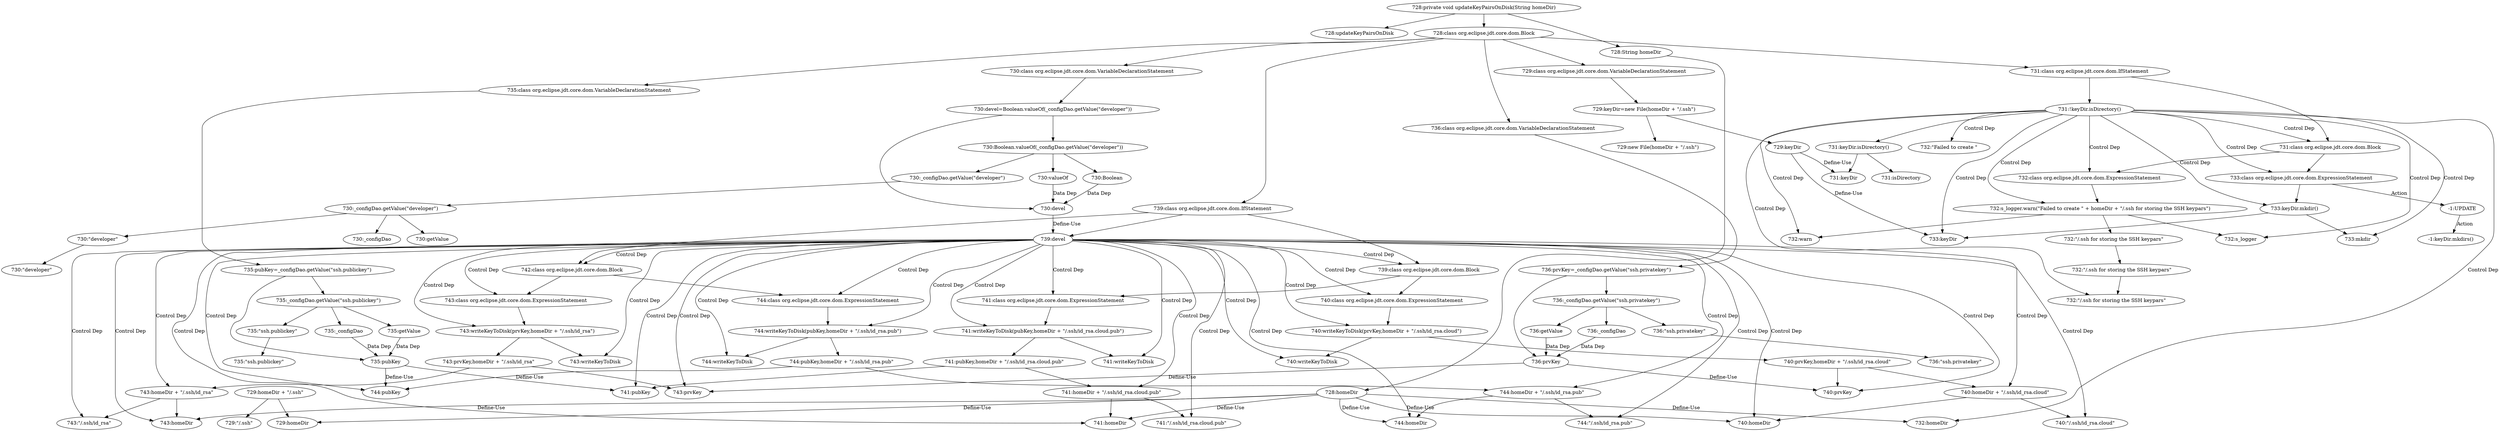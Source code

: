 digraph "ConfigurationServerImpl.updateKeyPairsOnDisk#?,String" {
0 [label="728:updateKeyPairsOnDisk" shape=ellipse]
1 [label="728:homeDir" shape=ellipse]
2 [label="728:String homeDir" shape=ellipse]
3 [label="729:keyDir" shape=ellipse]
4 [label="729:homeDir" shape=ellipse]
5 [label="729:\"/.ssh\"" shape=ellipse]
6 [label="729:homeDir + \"/.ssh\"" shape=ellipse]
7 [label="729:new File(homeDir + \"/.ssh\")" shape=ellipse]
8 [label="729:keyDir=new File(homeDir + \"/.ssh\")" shape=ellipse]
9 [label="729:class org.eclipse.jdt.core.dom.VariableDeclarationStatement" shape=ellipse]
10 [label="730:devel" shape=ellipse]
11 [label="730:Boolean" shape=ellipse]
12 [label="730:valueOf" shape=ellipse]
13 [label="730:_configDao" shape=ellipse]
14 [label="730:getValue" shape=ellipse]
15 [label="730:\"developer\"" shape=ellipse]
16 [label="730:\"developer\"" shape=ellipse]
17 [label="730:_configDao.getValue(\"developer\")" shape=ellipse]
18 [label="730:_configDao.getValue(\"developer\")" shape=ellipse]
19 [label="730:Boolean.valueOf(_configDao.getValue(\"developer\"))" shape=ellipse]
20 [label="730:devel=Boolean.valueOf(_configDao.getValue(\"developer\"))" shape=ellipse]
21 [label="730:class org.eclipse.jdt.core.dom.VariableDeclarationStatement" shape=ellipse]
22 [label="731:keyDir" shape=ellipse]
23 [label="731:isDirectory" shape=ellipse]
24 [label="731:keyDir.isDirectory()" shape=ellipse]
25 [label="731:!keyDir.isDirectory()" shape=ellipse]
26 [label="732:s_logger" shape=ellipse]
27 [label="732:warn" shape=ellipse]
28 [label="732:\"Failed to create \"" shape=ellipse]
29 [label="732:homeDir" shape=ellipse]
30 [label="732:\"/.ssh for storing the SSH keypars\"" shape=ellipse]
31 [label="732:\"/.ssh for storing the SSH keypars\"" shape=ellipse]
32 [label="732:\"/.ssh for storing the SSH keypars\"" shape=ellipse]
33 [label="732:s_logger.warn(\"Failed to create \" + homeDir + \"/.ssh for storing the SSH keypars\")" shape=ellipse]
34 [label="732:class org.eclipse.jdt.core.dom.ExpressionStatement" shape=ellipse]
35 [label="733:keyDir" shape=ellipse]
36 [label="733:mkdir" shape=ellipse]
37 [label="733:keyDir.mkdir()" shape=ellipse]
38 [label="733:class org.eclipse.jdt.core.dom.ExpressionStatement" shape=ellipse]
39 [label="731:class org.eclipse.jdt.core.dom.Block" shape=ellipse]
40 [label="731:class org.eclipse.jdt.core.dom.IfStatement" shape=ellipse]
41 [label="735:pubKey" shape=ellipse]
42 [label="735:_configDao" shape=ellipse]
43 [label="735:getValue" shape=ellipse]
44 [label="735:\"ssh.publickey\"" shape=ellipse]
45 [label="735:\"ssh.publickey\"" shape=ellipse]
46 [label="735:_configDao.getValue(\"ssh.publickey\")" shape=ellipse]
47 [label="735:pubKey=_configDao.getValue(\"ssh.publickey\")" shape=ellipse]
48 [label="735:class org.eclipse.jdt.core.dom.VariableDeclarationStatement" shape=ellipse]
49 [label="736:prvKey" shape=ellipse]
50 [label="736:_configDao" shape=ellipse]
51 [label="736:getValue" shape=ellipse]
52 [label="736:\"ssh.privatekey\"" shape=ellipse]
53 [label="736:\"ssh.privatekey\"" shape=ellipse]
54 [label="736:_configDao.getValue(\"ssh.privatekey\")" shape=ellipse]
55 [label="736:prvKey=_configDao.getValue(\"ssh.privatekey\")" shape=ellipse]
56 [label="736:class org.eclipse.jdt.core.dom.VariableDeclarationStatement" shape=ellipse]
57 [label="739:devel" shape=ellipse]
58 [label="740:writeKeyToDisk" shape=ellipse]
59 [label="740:prvKey" shape=ellipse]
60 [label="740:homeDir" shape=ellipse]
61 [label="740:\"/.ssh/id_rsa.cloud\"" shape=ellipse]
62 [label="740:homeDir + \"/.ssh/id_rsa.cloud\"" shape=ellipse]
63 [label="740:prvKey,homeDir + \"/.ssh/id_rsa.cloud\"" shape=ellipse]
64 [label="740:writeKeyToDisk(prvKey,homeDir + \"/.ssh/id_rsa.cloud\")" shape=ellipse]
65 [label="740:class org.eclipse.jdt.core.dom.ExpressionStatement" shape=ellipse]
66 [label="741:writeKeyToDisk" shape=ellipse]
67 [label="741:pubKey" shape=ellipse]
68 [label="741:homeDir" shape=ellipse]
69 [label="741:\"/.ssh/id_rsa.cloud.pub\"" shape=ellipse]
70 [label="741:homeDir + \"/.ssh/id_rsa.cloud.pub\"" shape=ellipse]
71 [label="741:pubKey,homeDir + \"/.ssh/id_rsa.cloud.pub\"" shape=ellipse]
72 [label="741:writeKeyToDisk(pubKey,homeDir + \"/.ssh/id_rsa.cloud.pub\")" shape=ellipse]
73 [label="741:class org.eclipse.jdt.core.dom.ExpressionStatement" shape=ellipse]
74 [label="739:class org.eclipse.jdt.core.dom.Block" shape=ellipse]
75 [label="743:writeKeyToDisk" shape=ellipse]
76 [label="743:prvKey" shape=ellipse]
77 [label="743:homeDir" shape=ellipse]
78 [label="743:\"/.ssh/id_rsa\"" shape=ellipse]
79 [label="743:homeDir + \"/.ssh/id_rsa\"" shape=ellipse]
80 [label="743:prvKey,homeDir + \"/.ssh/id_rsa\"" shape=ellipse]
81 [label="743:writeKeyToDisk(prvKey,homeDir + \"/.ssh/id_rsa\")" shape=ellipse]
82 [label="743:class org.eclipse.jdt.core.dom.ExpressionStatement" shape=ellipse]
83 [label="744:writeKeyToDisk" shape=ellipse]
84 [label="744:pubKey" shape=ellipse]
85 [label="744:homeDir" shape=ellipse]
86 [label="744:\"/.ssh/id_rsa.pub\"" shape=ellipse]
87 [label="744:homeDir + \"/.ssh/id_rsa.pub\"" shape=ellipse]
88 [label="744:pubKey,homeDir + \"/.ssh/id_rsa.pub\"" shape=ellipse]
89 [label="744:writeKeyToDisk(pubKey,homeDir + \"/.ssh/id_rsa.pub\")" shape=ellipse]
90 [label="744:class org.eclipse.jdt.core.dom.ExpressionStatement" shape=ellipse]
91 [label="742:class org.eclipse.jdt.core.dom.Block" shape=ellipse]
92 [label="739:class org.eclipse.jdt.core.dom.IfStatement" shape=ellipse]
93 [label="728:class org.eclipse.jdt.core.dom.Block" shape=ellipse]
94 [label="728:private void updateKeyPairsOnDisk(String homeDir)" shape=ellipse]
95 [label="-1:UPDATE" shape=ellipse]
96 [label="-1:keyDir.mkdirs()" shape=ellipse]
1 -> 4 [label="Define-Use"];
1 -> 29 [label="Define-Use"];
1 -> 60 [label="Define-Use"];
1 -> 68 [label="Define-Use"];
1 -> 77 [label="Define-Use"];
1 -> 85 [label="Define-Use"];
2 -> 1 [label=""];
3 -> 22 [label="Define-Use"];
3 -> 35 [label="Define-Use"];
6 -> 4 [label=""];
6 -> 5 [label=""];
8 -> 3 [label=""];
8 -> 7 [label=""];
9 -> 8 [label=""];
10 -> 57 [label="Define-Use"];
11 -> 10 [label="Data Dep"];
12 -> 10 [label="Data Dep"];
16 -> 15 [label=""];
17 -> 13 [label=""];
17 -> 14 [label=""];
17 -> 16 [label=""];
18 -> 17 [label=""];
19 -> 11 [label=""];
19 -> 12 [label=""];
19 -> 18 [label=""];
20 -> 10 [label=""];
20 -> 19 [label=""];
21 -> 20 [label=""];
24 -> 22 [label=""];
24 -> 23 [label=""];
25 -> 24 [label=""];
25 -> 39 [label="Control Dep"];
25 -> 34 [label="Control Dep"];
25 -> 33 [label="Control Dep"];
25 -> 26 [label="Control Dep"];
25 -> 27 [label="Control Dep"];
25 -> 28 [label="Control Dep"];
25 -> 29 [label="Control Dep"];
25 -> 30 [label="Control Dep"];
25 -> 38 [label="Control Dep"];
25 -> 37 [label="Control Dep"];
25 -> 35 [label="Control Dep"];
25 -> 36 [label="Control Dep"];
31 -> 30 [label=""];
32 -> 31 [label=""];
33 -> 26 [label=""];
33 -> 27 [label=""];
33 -> 32 [label=""];
34 -> 33 [label=""];
37 -> 35 [label=""];
37 -> 36 [label=""];
38 -> 37 [label=""];
38 -> 95 [label="Action"];
39 -> 34 [label=""];
39 -> 38 [label=""];
40 -> 25 [label=""];
40 -> 39 [label=""];
41 -> 67 [label="Define-Use"];
41 -> 84 [label="Define-Use"];
42 -> 41 [label="Data Dep"];
43 -> 41 [label="Data Dep"];
45 -> 44 [label=""];
46 -> 42 [label=""];
46 -> 43 [label=""];
46 -> 45 [label=""];
47 -> 41 [label=""];
47 -> 46 [label=""];
48 -> 47 [label=""];
49 -> 59 [label="Define-Use"];
49 -> 76 [label="Define-Use"];
50 -> 49 [label="Data Dep"];
51 -> 49 [label="Data Dep"];
53 -> 52 [label=""];
54 -> 50 [label=""];
54 -> 51 [label=""];
54 -> 53 [label=""];
55 -> 49 [label=""];
55 -> 54 [label=""];
56 -> 55 [label=""];
57 -> 74 [label="Control Dep"];
57 -> 65 [label="Control Dep"];
57 -> 64 [label="Control Dep"];
57 -> 58 [label="Control Dep"];
57 -> 59 [label="Control Dep"];
57 -> 62 [label="Control Dep"];
57 -> 60 [label="Control Dep"];
57 -> 61 [label="Control Dep"];
57 -> 73 [label="Control Dep"];
57 -> 72 [label="Control Dep"];
57 -> 66 [label="Control Dep"];
57 -> 67 [label="Control Dep"];
57 -> 70 [label="Control Dep"];
57 -> 68 [label="Control Dep"];
57 -> 69 [label="Control Dep"];
57 -> 91 [label="Control Dep"];
57 -> 82 [label="Control Dep"];
57 -> 81 [label="Control Dep"];
57 -> 75 [label="Control Dep"];
57 -> 76 [label="Control Dep"];
57 -> 79 [label="Control Dep"];
57 -> 77 [label="Control Dep"];
57 -> 78 [label="Control Dep"];
57 -> 90 [label="Control Dep"];
57 -> 89 [label="Control Dep"];
57 -> 83 [label="Control Dep"];
57 -> 84 [label="Control Dep"];
57 -> 87 [label="Control Dep"];
57 -> 85 [label="Control Dep"];
57 -> 86 [label="Control Dep"];
62 -> 60 [label=""];
62 -> 61 [label=""];
63 -> 59 [label=""];
63 -> 62 [label=""];
64 -> 58 [label=""];
64 -> 63 [label=""];
65 -> 64 [label=""];
70 -> 68 [label=""];
70 -> 69 [label=""];
71 -> 67 [label=""];
71 -> 70 [label=""];
72 -> 66 [label=""];
72 -> 71 [label=""];
73 -> 72 [label=""];
74 -> 65 [label=""];
74 -> 73 [label=""];
79 -> 77 [label=""];
79 -> 78 [label=""];
80 -> 76 [label=""];
80 -> 79 [label=""];
81 -> 75 [label=""];
81 -> 80 [label=""];
82 -> 81 [label=""];
87 -> 85 [label=""];
87 -> 86 [label=""];
88 -> 84 [label=""];
88 -> 87 [label=""];
89 -> 83 [label=""];
89 -> 88 [label=""];
90 -> 89 [label=""];
91 -> 82 [label=""];
91 -> 90 [label=""];
92 -> 57 [label=""];
92 -> 74 [label=""];
92 -> 91 [label=""];
93 -> 9 [label=""];
93 -> 21 [label=""];
93 -> 40 [label=""];
93 -> 48 [label=""];
93 -> 56 [label=""];
93 -> 92 [label=""];
94 -> 0 [label=""];
94 -> 2 [label=""];
94 -> 93 [label=""];
95 -> 96 [label="Action"];
}